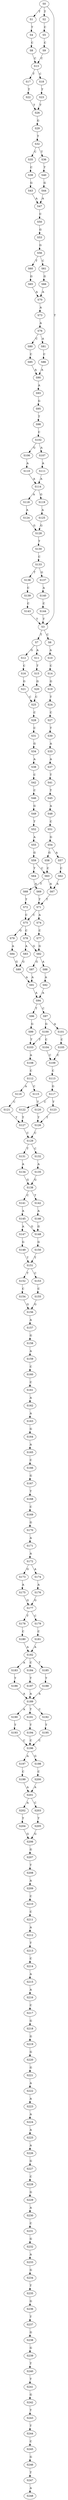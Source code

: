 strict digraph  {
	S0 -> S1 [ label = T ];
	S0 -> S2 [ label = T ];
	S0 -> S3 [ label = T ];
	S1 -> S4 [ label = T ];
	S2 -> S5 [ label = C ];
	S3 -> S6 [ label = C ];
	S3 -> S7 [ label = T ];
	S4 -> S8 [ label = C ];
	S5 -> S9 [ label = C ];
	S6 -> S10 [ label = A ];
	S7 -> S11 [ label = A ];
	S7 -> S12 [ label = G ];
	S8 -> S13 [ label = C ];
	S9 -> S13 [ label = C ];
	S10 -> S14 [ label = C ];
	S11 -> S15 [ label = T ];
	S12 -> S16 [ label = C ];
	S13 -> S17 [ label = T ];
	S13 -> S18 [ label = C ];
	S14 -> S19 [ label = G ];
	S15 -> S20 [ label = G ];
	S16 -> S21 [ label = G ];
	S17 -> S22 [ label = T ];
	S18 -> S23 [ label = T ];
	S19 -> S24 [ label = T ];
	S20 -> S25 [ label = C ];
	S21 -> S25 [ label = C ];
	S22 -> S26 [ label = T ];
	S23 -> S26 [ label = T ];
	S24 -> S27 [ label = C ];
	S25 -> S28 [ label = C ];
	S26 -> S29 [ label = G ];
	S27 -> S30 [ label = T ];
	S28 -> S31 [ label = C ];
	S29 -> S32 [ label = T ];
	S30 -> S33 [ label = A ];
	S31 -> S34 [ label = G ];
	S32 -> S35 [ label = C ];
	S32 -> S36 [ label = T ];
	S33 -> S37 [ label = A ];
	S34 -> S38 [ label = A ];
	S35 -> S39 [ label = C ];
	S36 -> S40 [ label = T ];
	S37 -> S41 [ label = T ];
	S38 -> S42 [ label = C ];
	S39 -> S43 [ label = G ];
	S40 -> S44 [ label = G ];
	S41 -> S45 [ label = T ];
	S42 -> S46 [ label = C ];
	S43 -> S47 [ label = A ];
	S44 -> S47 [ label = A ];
	S45 -> S48 [ label = A ];
	S46 -> S49 [ label = G ];
	S47 -> S50 [ label = C ];
	S48 -> S51 [ label = C ];
	S49 -> S52 [ label = T ];
	S50 -> S53 [ label = G ];
	S51 -> S54 [ label = G ];
	S52 -> S55 [ label = A ];
	S53 -> S56 [ label = G ];
	S54 -> S57 [ label = A ];
	S54 -> S58 [ label = G ];
	S55 -> S59 [ label = G ];
	S56 -> S60 [ label = T ];
	S56 -> S61 [ label = C ];
	S57 -> S62 [ label = C ];
	S58 -> S63 [ label = C ];
	S59 -> S64 [ label = T ];
	S59 -> S63 [ label = C ];
	S60 -> S65 [ label = G ];
	S61 -> S66 [ label = G ];
	S62 -> S67 [ label = A ];
	S63 -> S68 [ label = T ];
	S63 -> S67 [ label = A ];
	S64 -> S69 [ label = A ];
	S65 -> S70 [ label = A ];
	S66 -> S70 [ label = A ];
	S67 -> S71 [ label = T ];
	S68 -> S72 [ label = T ];
	S69 -> S71 [ label = T ];
	S70 -> S73 [ label = A ];
	S71 -> S74 [ label = A ];
	S71 -> S75 [ label = C ];
	S72 -> S75 [ label = C ];
	S73 -> S76 [ label = A ];
	S74 -> S77 [ label = C ];
	S75 -> S78 [ label = C ];
	S75 -> S79 [ label = G ];
	S76 -> S80 [ label = C ];
	S76 -> S81 [ label = A ];
	S77 -> S82 [ label = G ];
	S78 -> S83 [ label = A ];
	S78 -> S82 [ label = G ];
	S79 -> S84 [ label = A ];
	S80 -> S85 [ label = C ];
	S81 -> S86 [ label = C ];
	S82 -> S87 [ label = G ];
	S82 -> S88 [ label = A ];
	S83 -> S89 [ label = G ];
	S84 -> S89 [ label = G ];
	S85 -> S90 [ label = A ];
	S86 -> S90 [ label = A ];
	S87 -> S91 [ label = A ];
	S88 -> S92 [ label = A ];
	S89 -> S91 [ label = A ];
	S90 -> S93 [ label = A ];
	S91 -> S94 [ label = A ];
	S92 -> S94 [ label = A ];
	S93 -> S95 [ label = G ];
	S94 -> S96 [ label = T ];
	S94 -> S97 [ label = C ];
	S95 -> S98 [ label = T ];
	S96 -> S99 [ label = G ];
	S97 -> S100 [ label = G ];
	S97 -> S101 [ label = A ];
	S98 -> S102 [ label = C ];
	S99 -> S103 [ label = T ];
	S100 -> S104 [ label = C ];
	S100 -> S103 [ label = T ];
	S101 -> S105 [ label = C ];
	S102 -> S106 [ label = G ];
	S102 -> S107 [ label = A ];
	S103 -> S108 [ label = A ];
	S104 -> S109 [ label = C ];
	S105 -> S109 [ label = C ];
	S106 -> S110 [ label = A ];
	S107 -> S111 [ label = A ];
	S108 -> S112 [ label = C ];
	S109 -> S113 [ label = C ];
	S110 -> S114 [ label = A ];
	S111 -> S114 [ label = A ];
	S112 -> S115 [ label = C ];
	S112 -> S116 [ label = A ];
	S113 -> S117 [ label = G ];
	S114 -> S118 [ label = A ];
	S114 -> S119 [ label = G ];
	S115 -> S120 [ label = T ];
	S116 -> S121 [ label = C ];
	S117 -> S122 [ label = C ];
	S117 -> S123 [ label = T ];
	S118 -> S124 [ label = A ];
	S119 -> S125 [ label = A ];
	S120 -> S126 [ label = T ];
	S121 -> S127 [ label = T ];
	S122 -> S127 [ label = T ];
	S123 -> S126 [ label = T ];
	S124 -> S128 [ label = G ];
	S125 -> S128 [ label = G ];
	S126 -> S129 [ label = C ];
	S127 -> S129 [ label = C ];
	S128 -> S130 [ label = T ];
	S129 -> S131 [ label = T ];
	S129 -> S132 [ label = C ];
	S130 -> S133 [ label = C ];
	S131 -> S134 [ label = A ];
	S132 -> S135 [ label = A ];
	S133 -> S136 [ label = T ];
	S133 -> S137 [ label = G ];
	S134 -> S138 [ label = G ];
	S135 -> S138 [ label = G ];
	S136 -> S139 [ label = C ];
	S137 -> S140 [ label = A ];
	S138 -> S141 [ label = C ];
	S138 -> S142 [ label = T ];
	S139 -> S143 [ label = C ];
	S140 -> S144 [ label = C ];
	S141 -> S145 [ label = A ];
	S142 -> S146 [ label = A ];
	S143 -> S3 [ label = T ];
	S144 -> S3 [ label = T ];
	S145 -> S147 [ label = A ];
	S145 -> S148 [ label = G ];
	S146 -> S148 [ label = G ];
	S147 -> S149 [ label = G ];
	S148 -> S150 [ label = G ];
	S149 -> S151 [ label = T ];
	S150 -> S151 [ label = T ];
	S151 -> S152 [ label = T ];
	S151 -> S153 [ label = C ];
	S152 -> S154 [ label = C ];
	S153 -> S155 [ label = C ];
	S154 -> S156 [ label = G ];
	S155 -> S156 [ label = G ];
	S156 -> S157 [ label = A ];
	S157 -> S158 [ label = G ];
	S158 -> S159 [ label = A ];
	S159 -> S160 [ label = C ];
	S160 -> S161 [ label = C ];
	S161 -> S162 [ label = A ];
	S162 -> S163 [ label = A ];
	S163 -> S164 [ label = G ];
	S164 -> S165 [ label = A ];
	S165 -> S166 [ label = C ];
	S166 -> S167 [ label = G ];
	S167 -> S168 [ label = T ];
	S168 -> S169 [ label = C ];
	S169 -> S170 [ label = G ];
	S170 -> S171 [ label = A ];
	S171 -> S172 [ label = A ];
	S172 -> S173 [ label = G ];
	S172 -> S174 [ label = A ];
	S173 -> S175 [ label = A ];
	S174 -> S176 [ label = A ];
	S175 -> S177 [ label = G ];
	S176 -> S177 [ label = G ];
	S177 -> S178 [ label = T ];
	S177 -> S179 [ label = C ];
	S178 -> S180 [ label = C ];
	S179 -> S181 [ label = C ];
	S180 -> S182 [ label = A ];
	S181 -> S182 [ label = A ];
	S182 -> S183 [ label = A ];
	S182 -> S184 [ label = C ];
	S182 -> S185 [ label = T ];
	S183 -> S186 [ label = T ];
	S184 -> S187 [ label = T ];
	S185 -> S188 [ label = T ];
	S186 -> S189 [ label = A ];
	S187 -> S189 [ label = A ];
	S188 -> S189 [ label = A ];
	S189 -> S190 [ label = A ];
	S189 -> S191 [ label = T ];
	S189 -> S192 [ label = C ];
	S190 -> S193 [ label = T ];
	S191 -> S194 [ label = T ];
	S192 -> S195 [ label = T ];
	S193 -> S196 [ label = C ];
	S194 -> S196 [ label = C ];
	S195 -> S196 [ label = C ];
	S196 -> S197 [ label = A ];
	S196 -> S198 [ label = G ];
	S197 -> S199 [ label = C ];
	S198 -> S200 [ label = C ];
	S199 -> S201 [ label = A ];
	S200 -> S201 [ label = A ];
	S201 -> S202 [ label = A ];
	S201 -> S203 [ label = C ];
	S202 -> S204 [ label = T ];
	S203 -> S205 [ label = T ];
	S204 -> S206 [ label = G ];
	S205 -> S206 [ label = G ];
	S206 -> S207 [ label = G ];
	S207 -> S208 [ label = T ];
	S208 -> S209 [ label = A ];
	S209 -> S210 [ label = C ];
	S210 -> S211 [ label = C ];
	S211 -> S212 [ label = A ];
	S212 -> S213 [ label = T ];
	S213 -> S214 [ label = C ];
	S214 -> S215 [ label = A ];
	S215 -> S216 [ label = A ];
	S216 -> S217 [ label = C ];
	S217 -> S218 [ label = G ];
	S218 -> S219 [ label = G ];
	S219 -> S220 [ label = G ];
	S220 -> S221 [ label = G ];
	S221 -> S222 [ label = A ];
	S222 -> S223 [ label = A ];
	S223 -> S224 [ label = A ];
	S224 -> S225 [ label = A ];
	S225 -> S226 [ label = A ];
	S226 -> S227 [ label = G ];
	S227 -> S228 [ label = C ];
	S228 -> S229 [ label = G ];
	S229 -> S230 [ label = A ];
	S230 -> S231 [ label = C ];
	S231 -> S232 [ label = G ];
	S232 -> S233 [ label = A ];
	S233 -> S234 [ label = G ];
	S234 -> S235 [ label = T ];
	S235 -> S236 [ label = G ];
	S236 -> S237 [ label = T ];
	S237 -> S238 [ label = G ];
	S238 -> S239 [ label = G ];
	S239 -> S240 [ label = T ];
	S240 -> S241 [ label = T ];
	S241 -> S242 [ label = G ];
	S242 -> S243 [ label = T ];
	S243 -> S244 [ label = T ];
	S244 -> S245 [ label = C ];
	S245 -> S246 [ label = G ];
	S246 -> S247 [ label = T ];
	S247 -> S248 [ label = A ];
}
